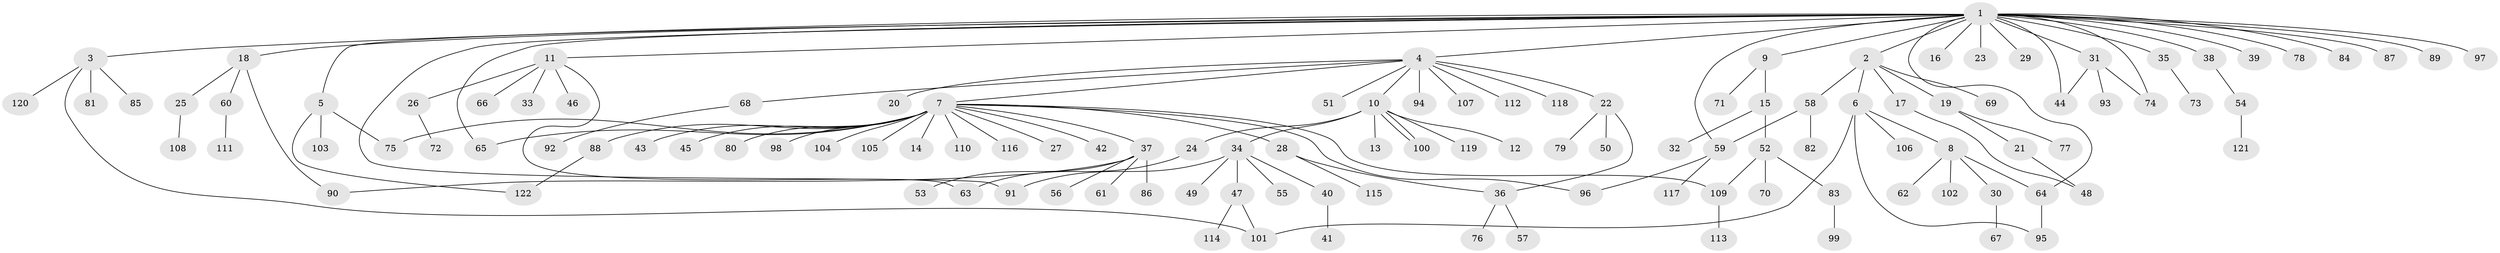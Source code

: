// coarse degree distribution, {19: 0.0136986301369863, 1: 0.7671232876712328, 8: 0.0136986301369863, 2: 0.1095890410958904, 4: 0.0547945205479452, 3: 0.0136986301369863, 33: 0.0136986301369863, 9: 0.0136986301369863}
// Generated by graph-tools (version 1.1) at 2025/51/03/04/25 21:51:28]
// undirected, 122 vertices, 139 edges
graph export_dot {
graph [start="1"]
  node [color=gray90,style=filled];
  1;
  2;
  3;
  4;
  5;
  6;
  7;
  8;
  9;
  10;
  11;
  12;
  13;
  14;
  15;
  16;
  17;
  18;
  19;
  20;
  21;
  22;
  23;
  24;
  25;
  26;
  27;
  28;
  29;
  30;
  31;
  32;
  33;
  34;
  35;
  36;
  37;
  38;
  39;
  40;
  41;
  42;
  43;
  44;
  45;
  46;
  47;
  48;
  49;
  50;
  51;
  52;
  53;
  54;
  55;
  56;
  57;
  58;
  59;
  60;
  61;
  62;
  63;
  64;
  65;
  66;
  67;
  68;
  69;
  70;
  71;
  72;
  73;
  74;
  75;
  76;
  77;
  78;
  79;
  80;
  81;
  82;
  83;
  84;
  85;
  86;
  87;
  88;
  89;
  90;
  91;
  92;
  93;
  94;
  95;
  96;
  97;
  98;
  99;
  100;
  101;
  102;
  103;
  104;
  105;
  106;
  107;
  108;
  109;
  110;
  111;
  112;
  113;
  114;
  115;
  116;
  117;
  118;
  119;
  120;
  121;
  122;
  1 -- 2;
  1 -- 3;
  1 -- 4;
  1 -- 5;
  1 -- 9;
  1 -- 11;
  1 -- 16;
  1 -- 18;
  1 -- 23;
  1 -- 29;
  1 -- 31;
  1 -- 35;
  1 -- 38;
  1 -- 39;
  1 -- 44;
  1 -- 59;
  1 -- 64;
  1 -- 65;
  1 -- 74;
  1 -- 78;
  1 -- 84;
  1 -- 87;
  1 -- 89;
  1 -- 91;
  1 -- 97;
  2 -- 6;
  2 -- 17;
  2 -- 19;
  2 -- 58;
  2 -- 69;
  3 -- 81;
  3 -- 85;
  3 -- 101;
  3 -- 120;
  4 -- 7;
  4 -- 10;
  4 -- 20;
  4 -- 22;
  4 -- 51;
  4 -- 68;
  4 -- 94;
  4 -- 107;
  4 -- 112;
  4 -- 118;
  5 -- 75;
  5 -- 103;
  5 -- 122;
  6 -- 8;
  6 -- 95;
  6 -- 101;
  6 -- 106;
  7 -- 14;
  7 -- 27;
  7 -- 28;
  7 -- 37;
  7 -- 42;
  7 -- 43;
  7 -- 45;
  7 -- 65;
  7 -- 75;
  7 -- 80;
  7 -- 88;
  7 -- 96;
  7 -- 98;
  7 -- 104;
  7 -- 105;
  7 -- 109;
  7 -- 110;
  7 -- 116;
  8 -- 30;
  8 -- 62;
  8 -- 64;
  8 -- 102;
  9 -- 15;
  9 -- 71;
  10 -- 12;
  10 -- 13;
  10 -- 24;
  10 -- 34;
  10 -- 100;
  10 -- 100;
  10 -- 119;
  11 -- 26;
  11 -- 33;
  11 -- 46;
  11 -- 63;
  11 -- 66;
  15 -- 32;
  15 -- 52;
  17 -- 48;
  18 -- 25;
  18 -- 60;
  18 -- 90;
  19 -- 21;
  19 -- 77;
  21 -- 48;
  22 -- 36;
  22 -- 50;
  22 -- 79;
  24 -- 63;
  25 -- 108;
  26 -- 72;
  28 -- 36;
  28 -- 115;
  30 -- 67;
  31 -- 44;
  31 -- 74;
  31 -- 93;
  34 -- 40;
  34 -- 47;
  34 -- 49;
  34 -- 55;
  34 -- 91;
  35 -- 73;
  36 -- 57;
  36 -- 76;
  37 -- 53;
  37 -- 56;
  37 -- 61;
  37 -- 86;
  37 -- 90;
  38 -- 54;
  40 -- 41;
  47 -- 101;
  47 -- 114;
  52 -- 70;
  52 -- 83;
  52 -- 109;
  54 -- 121;
  58 -- 59;
  58 -- 82;
  59 -- 96;
  59 -- 117;
  60 -- 111;
  64 -- 95;
  68 -- 92;
  83 -- 99;
  88 -- 122;
  109 -- 113;
}

